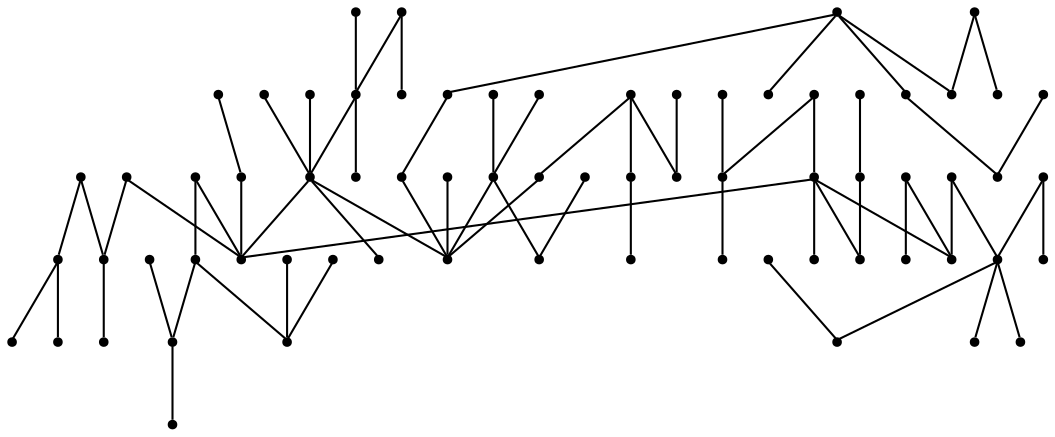 graph {
  node [shape=point,comment="{\"directed\":false,\"doi\":\"10.1007/978-3-642-36763-2_37\",\"figure\":\"2 (2)\"}"]

  v0 [pos="1422.0377101283739,886.5651192222547"]
  v1 [pos="1434.4091730337273,908.5436606955515"]
  v2 [pos="1446.7346992974549,881.6100339135332"]
  v3 [pos="1420.2363829847122,763.3238734336312"]
  v4 [pos="1395.864640508143,773.9464917667827"]
  v5 [pos="1400.4555052078472,726.6972950092563"]
  v6 [pos="1377.7057969994505,740.1534254998513"]
  v7 [pos="1415.5580986927719,789.5783729750412"]
  v8 [pos="1392.3121220568337,873.1168737295842"]
  v9 [pos="1357.6746217874638,860.839931960884"]
  v10 [pos="1375.7376473151464,715.5077198898442"]
  v11 [pos="1361.7900867832464,769.6707880534411"]
  v12 [pos="1363.3537140749468,882.9392919507684"]
  v13 [pos="1339.490710360765,602.4559262580594"]
  v14 [pos="1317.7500812883698,614.5830530661913"]
  v15 [pos="1330.3049090152845,815.0909196472177"]
  v16 [pos="1306.5919310641978,814.4407888505906"]
  v17 [pos="1322.8036208605206,789.3825198007834"]
  v18 [pos="1283.9214985558929,816.5911040910777"]
  v19 [pos="1320.9398147943148,841.89101017406"]
  v20 [pos="1301.2005472163744,918.6618935162965"]
  v21 [pos="1319.7056333895134,936.6941207056854"]
  v22 [pos="1272.375622716665,903.6720037519685"]
  v23 [pos="1295.108661395829,591.5959949228525"]
  v24 [pos="1296.6222800998307,565.8916647527665"]
  v25 [pos="1289.667268960307,624.5095023890265"]
  v26 [pos="1273.1136629422397,603.5102267870184"]
  v27 [pos="1266.4296907131425,626.0557250465756"]
  v28 [pos="1282.5038250812158,666.8707634975772"]
  v29 [pos="1270.3616636390493,710.2278235375812"]
  v30 [pos="1279.6850204127793,929.2552610506953"]
  v31 [pos="1257.7442297412756,920.8831737381054"]
  v32 [pos="1247.6119554306526,870.9540951052807"]
  v33 [pos="1262.635273215485,761.0318825852718"]
  v34 [pos="1282.5663040037603,751.7054561690261"]
  v35 [pos="1240.790427773306,737.3115196349397"]
  v36 [pos="1255.1173155314884,687.7741473506304"]
  v37 [pos="1239.3226184626155,668.9376503729259"]
  v38 [pos="1198.710046325645,912.6568317097361"]
  v39 [pos="1268.9899268059983,866.2449708608546"]
  v40 [pos="1246.8281058117664,1036.8145177410229"]
  v41 [pos="1232.2258527004556,1016.4653729356419"]
  v42 [pos="1239.531178450498,848.0336779121443"]
  v43 [pos="1226.859536770639,763.4490159813388"]
  v44 [pos="1193.543764746622,759.95265528868"]
  v45 [pos="1224.853848833482,871.6833302359262"]
  v46 [pos="1218.2991608921752,717.341363439486"]
  v47 [pos="1216.2643330909398,924.987951044822"]
  v48 [pos="1211.8778291847307,994.5494027361988"]
  v49 [pos="1205.323141243424,956.0512819011894"]
  v50 [pos="1200.2612032824993,1022.0329445347693"]
  v51 [pos="1193.7605958749632,1046.2162331697104"]
  v52 [pos="1198.947746177606,700.6221155819394"]
  v53 [pos="1172.7622062225294,744.0292835119808"]
  v54 [pos="1183.7784745757501,927.4882584512554"]
  v55 [pos="1171.373672611931,771.1376520222004"]
  v56 [pos="1162.9634497448774,892.645215686485"]
  v57 [pos="1133.3754171015867,876.9550872354928"]
  v58 [pos="1162.1754009316041,868.8330306635464"]
  v59 [pos="1158.205889752845,940.8281488111545"]
  v60 [pos="1141.3937151591967,903.5303281440964"]
  v61 [pos="1120.4118677876813,965.0485732427735"]
  v62 [pos="1103.1161495979668,976.0588282480924"]
  v63 [pos="1110.154508383655,998.9667820574124"]
  v64 [pos="1085.4325785448818,959.4395418158485"]
  v65 [pos="1110.20871616574,865.9199054625411"]
  v66 [pos="1096.2820243574597,1024.7792130054977"]
  v67 [pos="1083.7605356890108,1045.7660252236894"]
  v68 [pos="1056.1614578294864,960.1435958240895"]
  v69 [pos="1031.8063848821498,961.773246846777"]

  v0 -- v1 [id="-1",pos="1422.0377101283739,886.5651192222547 1434.4091730337273,908.5436606955515 1434.4091730337273,908.5436606955515 1434.4091730337273,908.5436606955515"]
  v69 -- v68 [id="-2",pos="1031.8063848821498,961.773246846777 1056.1614578294864,960.1435958240895 1056.1614578294864,960.1435958240895 1056.1614578294864,960.1435958240895"]
  v64 -- v68 [id="-3",pos="1085.4325785448818,959.4395418158485 1056.1614578294864,960.1435958240895 1056.1614578294864,960.1435958240895 1056.1614578294864,960.1435958240895"]
  v66 -- v67 [id="-4",pos="1096.2820243574597,1024.7792130054977 1083.7605356890108,1045.7660252236894 1083.7605356890108,1045.7660252236894 1083.7605356890108,1045.7660252236894"]
  v66 -- v63 [id="-5",pos="1096.2820243574597,1024.7792130054977 1110.154508383655,998.9667820574124 1110.154508383655,998.9667820574124 1110.154508383655,998.9667820574124"]
  v65 -- v57 [id="-6",pos="1110.20871616574,865.9199054625411 1133.3754171015867,876.9550872354928 1133.3754171015867,876.9550872354928 1133.3754171015867,876.9550872354928"]
  v61 -- v64 [id="-7",pos="1120.4118677876813,965.0485732427735 1085.4325785448818,959.4395418158485 1085.4325785448818,959.4395418158485 1085.4325785448818,959.4395418158485"]
  v61 -- v63 [id="-8",pos="1120.4118677876813,965.0485732427735 1110.154508383655,998.9667820574124 1110.154508383655,998.9667820574124 1110.154508383655,998.9667820574124"]
  v61 -- v59 [id="-9",pos="1120.4118677876813,965.0485732427735 1158.205889752845,940.8281488111545 1158.205889752845,940.8281488111545 1158.205889752845,940.8281488111545"]
  v61 -- v62 [id="-10",pos="1120.4118677876813,965.0485732427735 1103.1161495979668,976.0588282480924 1103.1161495979668,976.0588282480924 1103.1161495979668,976.0588282480924"]
  v60 -- v56 [id="-11",pos="1141.3937151591967,903.5303281440964 1162.9634497448774,892.645215686485 1162.9634497448774,892.645215686485 1162.9634497448774,892.645215686485"]
  v59 -- v54 [id="-12",pos="1158.205889752845,940.8281488111545 1183.7784745757501,927.4882584512554 1183.7784745757501,927.4882584512554 1183.7784745757501,927.4882584512554"]
  v54 -- v38 [id="-13",pos="1183.7784745757501,927.4882584512554 1198.710046325645,912.6568317097361 1198.710046325645,912.6568317097361 1198.710046325645,912.6568317097361"]
  v58 -- v56 [id="-14",pos="1162.1754009316041,868.8330306635464 1162.9634497448774,892.645215686485 1162.9634497448774,892.645215686485 1162.9634497448774,892.645215686485"]
  v56 -- v57 [id="-15",pos="1162.9634497448774,892.645215686485 1133.3754171015867,876.9550872354928 1133.3754171015867,876.9550872354928 1133.3754171015867,876.9550872354928"]
  v56 -- v38 [id="-16",pos="1162.9634497448774,892.645215686485 1198.710046325645,912.6568317097361 1198.710046325645,912.6568317097361 1198.710046325645,912.6568317097361"]
  v55 -- v44 [id="-17",pos="1171.373672611931,771.1376520222004 1193.543764746622,759.95265528868 1193.543764746622,759.95265528868 1193.543764746622,759.95265528868"]
  v44 -- v53 [id="-19",pos="1193.543764746622,759.95265528868 1172.7622062225294,744.0292835119808 1172.7622062225294,744.0292835119808 1172.7622062225294,744.0292835119808"]
  v52 -- v46 [id="-20",pos="1198.947746177606,700.6221155819394 1218.2991608921752,717.341363439486 1218.2991608921752,717.341363439486 1218.2991608921752,717.341363439486"]
  v50 -- v51 [id="-21",pos="1200.2612032824993,1022.0329445347693 1193.7605958749632,1046.2162331697104 1193.7605958749632,1046.2162331697104 1193.7605958749632,1046.2162331697104"]
  v49 -- v38 [id="-22",pos="1205.323141243424,956.0512819011894 1198.710046325645,912.6568317097361 1198.710046325645,912.6568317097361 1198.710046325645,912.6568317097361"]
  v48 -- v41 [id="-23",pos="1211.8778291847307,994.5494027361988 1232.2258527004556,1016.4653729356419 1232.2258527004556,1016.4653729356419 1232.2258527004556,1016.4653729356419"]
  v48 -- v50 [id="-24",pos="1211.8778291847307,994.5494027361988 1200.2612032824993,1022.0329445347693 1200.2612032824993,1022.0329445347693 1200.2612032824993,1022.0329445347693"]
  v48 -- v49 [id="-25",pos="1211.8778291847307,994.5494027361988 1205.323141243424,956.0512819011894 1205.323141243424,956.0512819011894 1205.323141243424,956.0512819011894"]
  v47 -- v38 [id="-26",pos="1216.2643330909398,924.987951044822 1198.710046325645,912.6568317097361 1198.710046325645,912.6568317097361 1198.710046325645,912.6568317097361"]
  v46 -- v35 [id="-27",pos="1218.2991608921752,717.341363439486 1240.790427773306,737.3115196349397 1240.790427773306,737.3115196349397 1240.790427773306,737.3115196349397"]
  v45 -- v32 [id="-28",pos="1224.853848833482,871.6833302359262 1247.6119554306526,870.9540951052807 1247.6119554306526,870.9540951052807 1247.6119554306526,870.9540951052807"]
  v43 -- v44 [id="-29",pos="1226.859536770639,763.4490159813388 1193.543764746622,759.95265528868 1193.543764746622,759.95265528868 1193.543764746622,759.95265528868"]
  v43 -- v33 [id="-30",pos="1226.859536770639,763.4490159813388 1262.635273215485,761.0318825852718 1262.635273215485,761.0318825852718 1262.635273215485,761.0318825852718"]
  v42 -- v32 [id="-31",pos="1239.531178450498,848.0336779121443 1247.6119554306526,870.9540951052807 1247.6119554306526,870.9540951052807 1247.6119554306526,870.9540951052807"]
  v40 -- v41 [id="-32",pos="1246.8281058117664,1036.8145177410229 1232.2258527004556,1016.4653729356419 1232.2258527004556,1016.4653729356419 1232.2258527004556,1016.4653729356419"]
  v32 -- v18 [id="-33",pos="1247.6119554306526,870.9540951052807 1283.9214985558929,816.5911040910777 1283.9214985558929,816.5911040910777 1283.9214985558929,816.5911040910777"]
  v32 -- v39 [id="-34",pos="1247.6119554306526,870.9540951052807 1268.9899268059983,866.2449708608546 1268.9899268059983,866.2449708608546 1268.9899268059983,866.2449708608546"]
  v32 -- v38 [id="-35",pos="1247.6119554306526,870.9540951052807 1198.710046325645,912.6568317097361 1198.710046325645,912.6568317097361 1198.710046325645,912.6568317097361"]
  v36 -- v37 [id="-36",pos="1255.1173155314884,687.7741473506304 1239.3226184626155,668.9376503729259 1239.3226184626155,668.9376503729259 1239.3226184626155,668.9376503729259"]
  v36 -- v29 [id="-37",pos="1255.1173155314884,687.7741473506304 1270.3616636390493,710.2278235375812 1270.3616636390493,710.2278235375812 1270.3616636390493,710.2278235375812"]
  v33 -- v18 [id="-38",pos="1262.635273215485,761.0318825852718 1283.9214985558929,816.5911040910777 1283.9214985558929,816.5911040910777 1283.9214985558929,816.5911040910777"]
  v33 -- v29 [id="-39",pos="1262.635273215485,761.0318825852718 1270.3616636390493,710.2278235375812 1270.3616636390493,710.2278235375812 1270.3616636390493,710.2278235375812"]
  v33 -- v35 [id="-40",pos="1262.635273215485,761.0318825852718 1240.790427773306,737.3115196349397 1240.790427773306,737.3115196349397 1240.790427773306,737.3115196349397"]
  v33 -- v34 [id="-41",pos="1262.635273215485,761.0318825852718 1282.5663040037603,751.7054561690261 1282.5663040037603,751.7054561690261 1282.5663040037603,751.7054561690261"]
  v22 -- v32 [id="-42",pos="1272.375622716665,903.6720037519685 1247.6119554306526,870.9540951052807 1247.6119554306526,870.9540951052807 1247.6119554306526,870.9540951052807"]
  v22 -- v31 [id="-43",pos="1272.375622716665,903.6720037519685 1257.7442297412756,920.8831737381054 1257.7442297412756,920.8831737381054 1257.7442297412756,920.8831737381054"]
  v30 -- v22 [id="-44",pos="1279.6850204127793,929.2552610506953 1272.375622716665,903.6720037519685 1272.375622716665,903.6720037519685 1272.375622716665,903.6720037519685"]
  v28 -- v29 [id="-45",pos="1282.5038250812158,666.8707634975772 1270.3616636390493,710.2278235375812 1270.3616636390493,710.2278235375812 1270.3616636390493,710.2278235375812"]
  v28 -- v25 [id="-46",pos="1282.5038250812158,666.8707634975772 1289.667268960307,624.5095023890265 1289.667268960307,624.5095023890265 1289.667268960307,624.5095023890265"]
  v25 -- v14 [id="-47",pos="1289.667268960307,624.5095023890265 1317.7500812883698,614.5830530661913 1317.7500812883698,614.5830530661913 1317.7500812883698,614.5830530661913"]
  v25 -- v27 [id="-48",pos="1289.667268960307,624.5095023890265 1266.4296907131425,626.0557250465756 1266.4296907131425,626.0557250465756 1266.4296907131425,626.0557250465756"]
  v25 -- v26 [id="-49",pos="1289.667268960307,624.5095023890265 1273.1136629422397,603.5102267870184 1273.1136629422397,603.5102267870184 1273.1136629422397,603.5102267870184"]
  v23 -- v25 [id="-50",pos="1295.108661395829,591.5959949228525 1289.667268960307,624.5095023890265 1289.667268960307,624.5095023890265 1289.667268960307,624.5095023890265"]
  v23 -- v24 [id="-51",pos="1295.108661395829,591.5959949228525 1296.6222800998307,565.8916647527665 1296.6222800998307,565.8916647527665 1296.6222800998307,565.8916647527665"]
  v20 -- v22 [id="-52",pos="1301.2005472163744,918.6618935162965 1272.375622716665,903.6720037519685 1272.375622716665,903.6720037519685 1272.375622716665,903.6720037519685"]
  v20 -- v21 [id="-53",pos="1301.2005472163744,918.6618935162965 1319.7056333895134,936.6941207056854 1319.7056333895134,936.6941207056854 1319.7056333895134,936.6941207056854"]
  v16 -- v18 [id="-54",pos="1306.5919310641978,814.4407888505906 1283.9214985558929,816.5911040910777 1283.9214985558929,816.5911040910777 1283.9214985558929,816.5911040910777"]
  v19 -- v9 [id="-55",pos="1320.9398147943148,841.89101017406 1357.6746217874638,860.839931960884 1357.6746217874638,860.839931960884 1357.6746217874638,860.839931960884"]
  v19 -- v18 [id="-56",pos="1320.9398147943148,841.89101017406 1283.9214985558929,816.5911040910777 1283.9214985558929,816.5911040910777 1283.9214985558929,816.5911040910777"]
  v17 -- v11 [id="-57",pos="1322.8036208605206,789.3825198007834 1361.7900867832464,769.6707880534411 1361.7900867832464,769.6707880534411 1361.7900867832464,769.6707880534411"]
  v17 -- v18 [id="-58",pos="1322.8036208605206,789.3825198007834 1283.9214985558929,816.5911040910777 1283.9214985558929,816.5911040910777 1283.9214985558929,816.5911040910777"]
  v15 -- v16 [id="-59",pos="1330.3049090152845,815.0909196472177 1306.5919310641978,814.4407888505906 1306.5919310641978,814.4407888505906 1306.5919310641978,814.4407888505906"]
  v13 -- v14 [id="-60",pos="1339.490710360765,602.4559262580594 1317.7500812883698,614.5830530661913 1317.7500812883698,614.5830530661913 1317.7500812883698,614.5830530661913"]
  v9 -- v12 [id="-61",pos="1357.6746217874638,860.839931960884 1363.3537140749468,882.9392919507684 1363.3537140749468,882.9392919507684 1363.3537140749468,882.9392919507684"]
  v11 -- v4 [id="-62",pos="1361.7900867832464,769.6707880534411 1395.864640508143,773.9464917667827 1395.864640508143,773.9464917667827 1395.864640508143,773.9464917667827"]
  v11 -- v6 [id="-63",pos="1361.7900867832464,769.6707880534411 1377.7057969994505,740.1534254998513 1377.7057969994505,740.1534254998513 1377.7057969994505,740.1534254998513"]
  v10 -- v6 [id="-64",pos="1375.7376473151464,715.5077198898442 1377.7057969994505,740.1534254998513 1377.7057969994505,740.1534254998513 1377.7057969994505,740.1534254998513"]
  v8 -- v0 [id="-65",pos="1392.3121220568337,873.1168737295842 1422.0377101283739,886.5651192222547 1422.0377101283739,886.5651192222547 1422.0377101283739,886.5651192222547"]
  v8 -- v9 [id="-66",pos="1392.3121220568337,873.1168737295842 1357.6746217874638,860.839931960884 1357.6746217874638,860.839931960884 1357.6746217874638,860.839931960884"]
  v4 -- v7 [id="-67",pos="1395.864640508143,773.9464917667827 1415.5580986927719,789.5783729750412 1415.5580986927719,789.5783729750412 1415.5580986927719,789.5783729750412"]
  v5 -- v6 [id="-68",pos="1400.4555052078472,726.6972950092563 1377.7057969994505,740.1534254998513 1377.7057969994505,740.1534254998513 1377.7057969994505,740.1534254998513"]
  v3 -- v4 [id="-69",pos="1420.2363829847122,763.3238734336312 1395.864640508143,773.9464917667827 1395.864640508143,773.9464917667827 1395.864640508143,773.9464917667827"]
  v0 -- v2 [id="-70",pos="1422.0377101283739,886.5651192222547 1446.7346992974549,881.6100339135332 1446.7346992974549,881.6100339135332 1446.7346992974549,881.6100339135332"]
}
